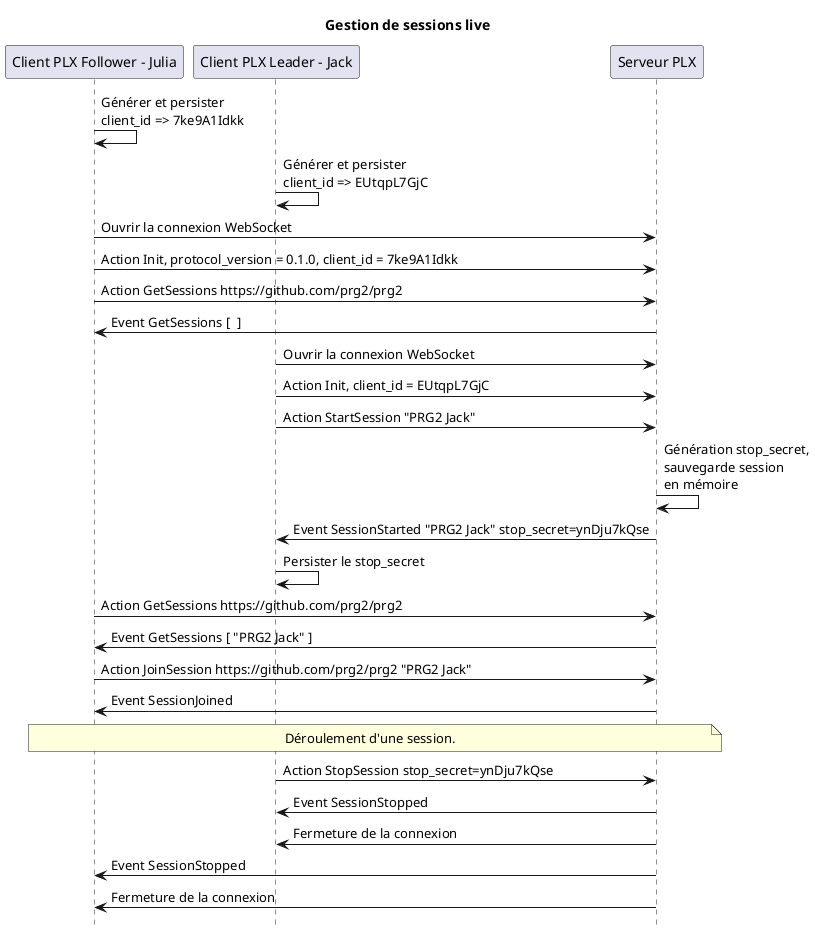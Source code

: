 @startuml 
hide footbox

title Gestion de sessions live

participant "Client PLX Follower - Julia" as follower
participant "Client PLX Leader - Jack" as leader
participant "Serveur PLX" as server

' Before
follower -> follower: Générer et persister\nclient_id => 7ke9A1Idkk
leader -> leader: Générer et persister\nclient_id => EUtqpL7GjC

' Follower init and get an empty list of sessions
follower -> server: Ouvrir la connexion WebSocket
follower -> server: Action Init, protocol_version = 0.1.0, client_id = 7ke9A1Idkk
follower -> server: Action GetSessions https://github.com/prg2/prg2
server -> follower: Event GetSessions [  ]

' Session creation
leader -> server: Ouvrir la connexion WebSocket
leader -> server: Action Init, client_id = EUtqpL7GjC
leader -> server: Action StartSession "PRG2 Jack"
server -> server: Génération stop_secret,\nsauvegarde session\nen mémoire
server -> leader: Event SessionStarted "PRG2 Jack" stop_secret=ynDju7kQse
leader -> leader: Persister le stop_secret

' Follower join
follower -> server: Action GetSessions https://github.com/prg2/prg2
server -> follower: Event GetSessions [ "PRG2 Jack" ]
follower -> server: Action JoinSession https://github.com/prg2/prg2 "PRG2 Jack"
server -> follower: Event SessionJoined

note over follower, server: Déroulement d'une session.
leader -> server: Action StopSession stop_secret=ynDju7kQse
server -> leader: Event SessionStopped
server -> leader: Fermeture de la connexion
server -> follower: Event SessionStopped
server -> follower: Fermeture de la connexion

' Aucune requête ne doit être envoyée avant l'action Init, le serveur a besoin de connaître un ID unique du client. Ces IDs doivent rester secrète entre le client et serveur, sinon il serait possible d'impersonner un client.
' Le même client_id ne peut être utilisé sur plusieurs sockets séparés
' Les clients ne peuvent être connecté sur une session à la fois. Les messages n'ont ainsi pas besoin d'indiquer la session concernée, le serveur maintient une map de client_id vers session, et en plus socket vers client_id ?
' Les clients n'ont pas besoin d'informer sur leur nom, juste d'un ID unique qui doit être persisté afin de supporter un redémarrage du client PLX ou une reconnexion.
' Action are actions taken mostly by client, but could also be the server closing the session after inactivity or during shutdown.
' Event are responses to actions, as everything is asynchronous
' exemple messages JSON pour les 2 formats

@enduml
